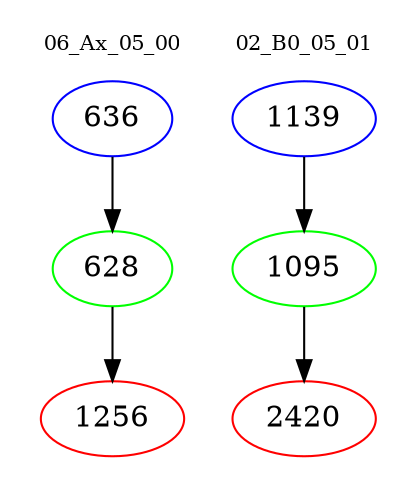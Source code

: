 digraph{
subgraph cluster_0 {
color = white
label = "06_Ax_05_00";
fontsize=10;
T0_636 [label="636", color="blue"]
T0_636 -> T0_628 [color="black"]
T0_628 [label="628", color="green"]
T0_628 -> T0_1256 [color="black"]
T0_1256 [label="1256", color="red"]
}
subgraph cluster_1 {
color = white
label = "02_B0_05_01";
fontsize=10;
T1_1139 [label="1139", color="blue"]
T1_1139 -> T1_1095 [color="black"]
T1_1095 [label="1095", color="green"]
T1_1095 -> T1_2420 [color="black"]
T1_2420 [label="2420", color="red"]
}
}
